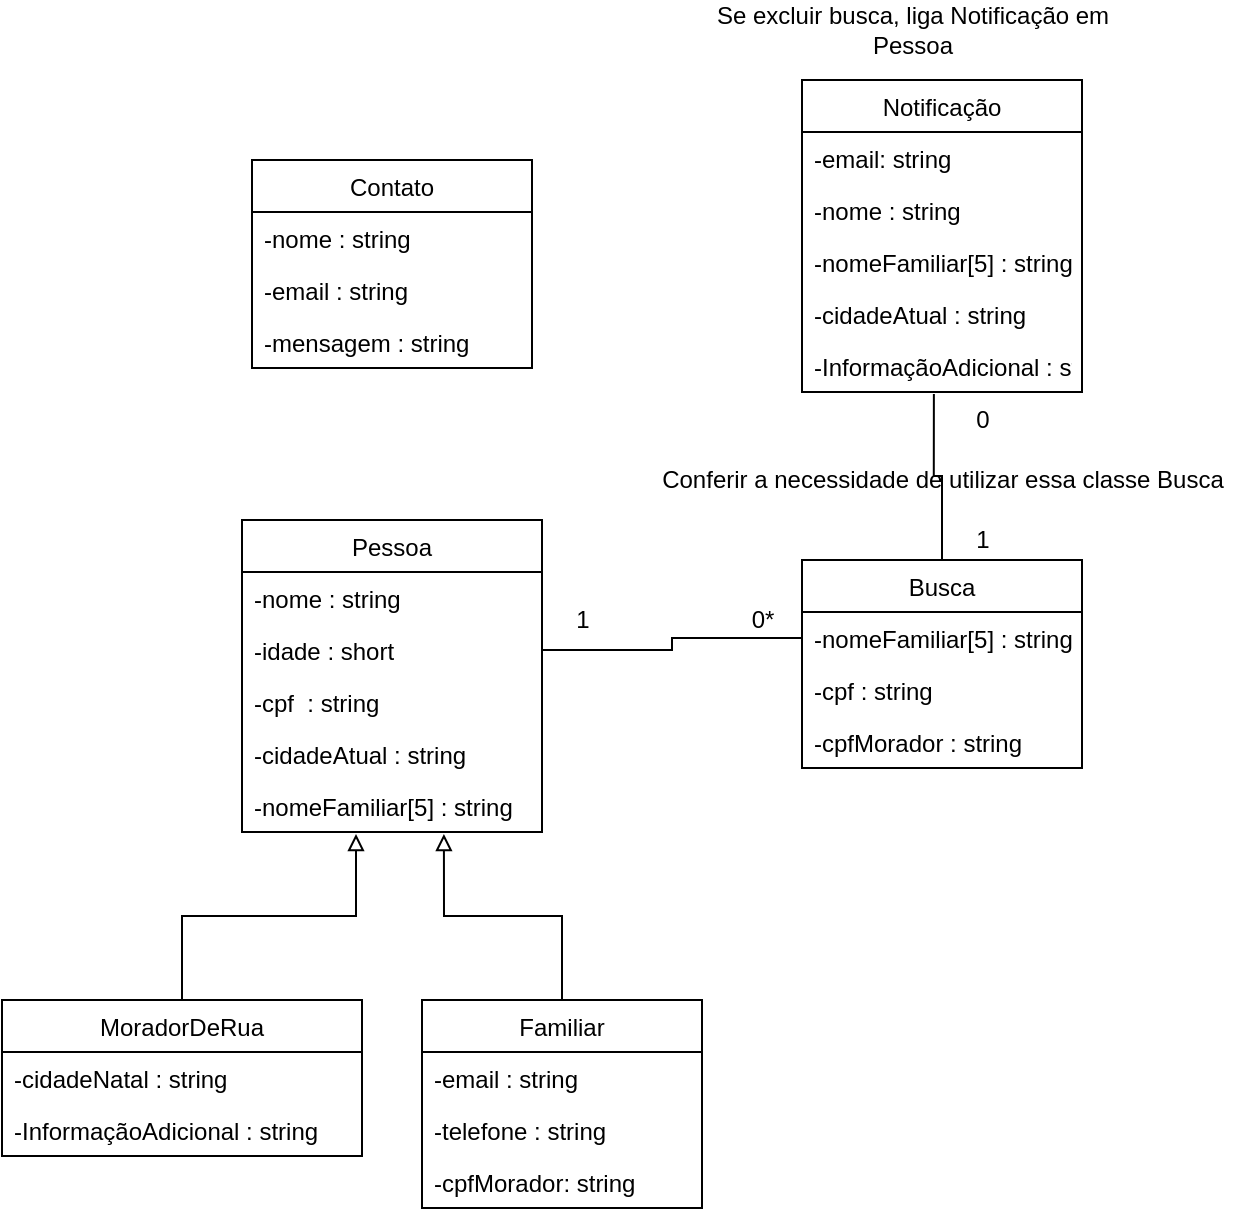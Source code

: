 <mxfile version="13.7.3" type="github">
  <diagram id="h2pMsY_fY3SbEEJT5J7Q" name="Page-1">
    <mxGraphModel dx="1185" dy="693" grid="1" gridSize="10" guides="1" tooltips="1" connect="1" arrows="1" fold="1" page="1" pageScale="1" pageWidth="850" pageHeight="1100" math="0" shadow="0">
      <root>
        <mxCell id="0" />
        <mxCell id="1" parent="0" />
        <mxCell id="0sH4e93rv22DoxFhIga--17" style="edgeStyle=orthogonalEdgeStyle;rounded=0;orthogonalLoop=1;jettySize=auto;html=1;entryX=0.38;entryY=1.038;entryDx=0;entryDy=0;entryPerimeter=0;endArrow=block;endFill=0;" parent="1" source="0sH4e93rv22DoxFhIga--8" target="0sH4e93rv22DoxFhIga--7" edge="1">
          <mxGeometry relative="1" as="geometry" />
        </mxCell>
        <mxCell id="0sH4e93rv22DoxFhIga--16" style="edgeStyle=orthogonalEdgeStyle;rounded=0;orthogonalLoop=1;jettySize=auto;html=1;entryX=0.673;entryY=1.038;entryDx=0;entryDy=0;entryPerimeter=0;endArrow=block;endFill=0;" parent="1" source="0sH4e93rv22DoxFhIga--14" target="0sH4e93rv22DoxFhIga--7" edge="1">
          <mxGeometry relative="1" as="geometry" />
        </mxCell>
        <mxCell id="0sH4e93rv22DoxFhIga--37" style="edgeStyle=orthogonalEdgeStyle;rounded=0;orthogonalLoop=1;jettySize=auto;html=1;exitX=0.5;exitY=0;exitDx=0;exitDy=0;entryX=0.471;entryY=1.038;entryDx=0;entryDy=0;entryPerimeter=0;endArrow=none;endFill=0;" parent="1" source="0sH4e93rv22DoxFhIga--22" target="0sH4e93rv22DoxFhIga--36" edge="1">
          <mxGeometry relative="1" as="geometry" />
        </mxCell>
        <mxCell id="0sH4e93rv22DoxFhIga--27" style="edgeStyle=orthogonalEdgeStyle;rounded=0;orthogonalLoop=1;jettySize=auto;html=1;entryX=0;entryY=0.5;entryDx=0;entryDy=0;endArrow=none;endFill=0;" parent="1" source="0sH4e93rv22DoxFhIga--3" target="0sH4e93rv22DoxFhIga--23" edge="1">
          <mxGeometry relative="1" as="geometry" />
        </mxCell>
        <mxCell id="0sH4e93rv22DoxFhIga--28" value="1" style="text;html=1;align=center;verticalAlign=middle;resizable=0;points=[];autosize=1;" parent="1" vertex="1">
          <mxGeometry x="410" y="390" width="20" height="20" as="geometry" />
        </mxCell>
        <mxCell id="0sH4e93rv22DoxFhIga--29" value="0*" style="text;html=1;align=center;verticalAlign=middle;resizable=0;points=[];autosize=1;" parent="1" vertex="1">
          <mxGeometry x="495" y="390" width="30" height="20" as="geometry" />
        </mxCell>
        <mxCell id="0sH4e93rv22DoxFhIga--38" value="0" style="text;html=1;align=center;verticalAlign=middle;resizable=0;points=[];autosize=1;" parent="1" vertex="1">
          <mxGeometry x="610" y="290" width="20" height="20" as="geometry" />
        </mxCell>
        <mxCell id="0sH4e93rv22DoxFhIga--39" value="1" style="text;html=1;align=center;verticalAlign=middle;resizable=0;points=[];autosize=1;" parent="1" vertex="1">
          <mxGeometry x="610" y="350" width="20" height="20" as="geometry" />
        </mxCell>
        <mxCell id="0sH4e93rv22DoxFhIga--1" value="Pessoa" style="swimlane;fontStyle=0;childLayout=stackLayout;horizontal=1;startSize=26;fillColor=none;horizontalStack=0;resizeParent=1;resizeParentMax=0;resizeLast=0;collapsible=1;marginBottom=0;" parent="1" vertex="1">
          <mxGeometry x="250" y="350" width="150" height="156" as="geometry" />
        </mxCell>
        <mxCell id="0sH4e93rv22DoxFhIga--2" value="-nome : string" style="text;strokeColor=none;fillColor=none;align=left;verticalAlign=top;spacingLeft=4;spacingRight=4;overflow=hidden;rotatable=0;points=[[0,0.5],[1,0.5]];portConstraint=eastwest;" parent="0sH4e93rv22DoxFhIga--1" vertex="1">
          <mxGeometry y="26" width="150" height="26" as="geometry" />
        </mxCell>
        <mxCell id="0sH4e93rv22DoxFhIga--3" value="-idade : short" style="text;strokeColor=none;fillColor=none;align=left;verticalAlign=top;spacingLeft=4;spacingRight=4;overflow=hidden;rotatable=0;points=[[0,0.5],[1,0.5]];portConstraint=eastwest;" parent="0sH4e93rv22DoxFhIga--1" vertex="1">
          <mxGeometry y="52" width="150" height="26" as="geometry" />
        </mxCell>
        <mxCell id="0sH4e93rv22DoxFhIga--4" value="-cpf  : string" style="text;strokeColor=none;fillColor=none;align=left;verticalAlign=top;spacingLeft=4;spacingRight=4;overflow=hidden;rotatable=0;points=[[0,0.5],[1,0.5]];portConstraint=eastwest;" parent="0sH4e93rv22DoxFhIga--1" vertex="1">
          <mxGeometry y="78" width="150" height="26" as="geometry" />
        </mxCell>
        <mxCell id="0sH4e93rv22DoxFhIga--6" value="-cidadeAtual : string" style="text;strokeColor=none;fillColor=none;align=left;verticalAlign=top;spacingLeft=4;spacingRight=4;overflow=hidden;rotatable=0;points=[[0,0.5],[1,0.5]];portConstraint=eastwest;" parent="0sH4e93rv22DoxFhIga--1" vertex="1">
          <mxGeometry y="104" width="150" height="26" as="geometry" />
        </mxCell>
        <mxCell id="0sH4e93rv22DoxFhIga--7" value="-nomeFamiliar[5] : string" style="text;strokeColor=none;fillColor=none;align=left;verticalAlign=top;spacingLeft=4;spacingRight=4;overflow=hidden;rotatable=0;points=[[0,0.5],[1,0.5]];portConstraint=eastwest;" parent="0sH4e93rv22DoxFhIga--1" vertex="1">
          <mxGeometry y="130" width="150" height="26" as="geometry" />
        </mxCell>
        <mxCell id="0sH4e93rv22DoxFhIga--8" value="MoradorDeRua" style="swimlane;fontStyle=0;childLayout=stackLayout;horizontal=1;startSize=26;fillColor=none;horizontalStack=0;resizeParent=1;resizeParentMax=0;resizeLast=0;collapsible=1;marginBottom=0;" parent="1" vertex="1">
          <mxGeometry x="130" y="590" width="180" height="78" as="geometry" />
        </mxCell>
        <mxCell id="0sH4e93rv22DoxFhIga--12" value="-cidadeNatal : string" style="text;strokeColor=none;fillColor=none;align=left;verticalAlign=top;spacingLeft=4;spacingRight=4;overflow=hidden;rotatable=0;points=[[0,0.5],[1,0.5]];portConstraint=eastwest;" parent="0sH4e93rv22DoxFhIga--8" vertex="1">
          <mxGeometry y="26" width="180" height="26" as="geometry" />
        </mxCell>
        <mxCell id="0sH4e93rv22DoxFhIga--35" value="-InformaçãoAdicional : string" style="text;strokeColor=none;fillColor=none;align=left;verticalAlign=top;spacingLeft=4;spacingRight=4;overflow=hidden;rotatable=0;points=[[0,0.5],[1,0.5]];portConstraint=eastwest;" parent="0sH4e93rv22DoxFhIga--8" vertex="1">
          <mxGeometry y="52" width="180" height="26" as="geometry" />
        </mxCell>
        <mxCell id="0sH4e93rv22DoxFhIga--14" value="Familiar" style="swimlane;fontStyle=0;childLayout=stackLayout;horizontal=1;startSize=26;fillColor=none;horizontalStack=0;resizeParent=1;resizeParentMax=0;resizeLast=0;collapsible=1;marginBottom=0;" parent="1" vertex="1">
          <mxGeometry x="340" y="590" width="140" height="104" as="geometry" />
        </mxCell>
        <mxCell id="0sH4e93rv22DoxFhIga--18" value="-email : string" style="text;strokeColor=none;fillColor=none;align=left;verticalAlign=top;spacingLeft=4;spacingRight=4;overflow=hidden;rotatable=0;points=[[0,0.5],[1,0.5]];portConstraint=eastwest;" parent="0sH4e93rv22DoxFhIga--14" vertex="1">
          <mxGeometry y="26" width="140" height="26" as="geometry" />
        </mxCell>
        <mxCell id="0sH4e93rv22DoxFhIga--19" value="-telefone : string" style="text;strokeColor=none;fillColor=none;align=left;verticalAlign=top;spacingLeft=4;spacingRight=4;overflow=hidden;rotatable=0;points=[[0,0.5],[1,0.5]];portConstraint=eastwest;" parent="0sH4e93rv22DoxFhIga--14" vertex="1">
          <mxGeometry y="52" width="140" height="26" as="geometry" />
        </mxCell>
        <mxCell id="0sH4e93rv22DoxFhIga--21" value="-cpfMorador: string" style="text;strokeColor=none;fillColor=none;align=left;verticalAlign=top;spacingLeft=4;spacingRight=4;overflow=hidden;rotatable=0;points=[[0,0.5],[1,0.5]];portConstraint=eastwest;" parent="0sH4e93rv22DoxFhIga--14" vertex="1">
          <mxGeometry y="78" width="140" height="26" as="geometry" />
        </mxCell>
        <mxCell id="0sH4e93rv22DoxFhIga--22" value="Busca" style="swimlane;fontStyle=0;childLayout=stackLayout;horizontal=1;startSize=26;fillColor=none;horizontalStack=0;resizeParent=1;resizeParentMax=0;resizeLast=0;collapsible=1;marginBottom=0;" parent="1" vertex="1">
          <mxGeometry x="530" y="370" width="140" height="104" as="geometry" />
        </mxCell>
        <mxCell id="0sH4e93rv22DoxFhIga--23" value="-nomeFamiliar[5] : string" style="text;strokeColor=none;fillColor=none;align=left;verticalAlign=top;spacingLeft=4;spacingRight=4;overflow=hidden;rotatable=0;points=[[0,0.5],[1,0.5]];portConstraint=eastwest;" parent="0sH4e93rv22DoxFhIga--22" vertex="1">
          <mxGeometry y="26" width="140" height="26" as="geometry" />
        </mxCell>
        <mxCell id="0sH4e93rv22DoxFhIga--24" value="-cpf : string" style="text;strokeColor=none;fillColor=none;align=left;verticalAlign=top;spacingLeft=4;spacingRight=4;overflow=hidden;rotatable=0;points=[[0,0.5],[1,0.5]];portConstraint=eastwest;" parent="0sH4e93rv22DoxFhIga--22" vertex="1">
          <mxGeometry y="52" width="140" height="26" as="geometry" />
        </mxCell>
        <mxCell id="0sH4e93rv22DoxFhIga--25" value="-cpfMorador : string" style="text;strokeColor=none;fillColor=none;align=left;verticalAlign=top;spacingLeft=4;spacingRight=4;overflow=hidden;rotatable=0;points=[[0,0.5],[1,0.5]];portConstraint=eastwest;" parent="0sH4e93rv22DoxFhIga--22" vertex="1">
          <mxGeometry y="78" width="140" height="26" as="geometry" />
        </mxCell>
        <mxCell id="0sH4e93rv22DoxFhIga--30" value="Notificação" style="swimlane;fontStyle=0;childLayout=stackLayout;horizontal=1;startSize=26;fillColor=none;horizontalStack=0;resizeParent=1;resizeParentMax=0;resizeLast=0;collapsible=1;marginBottom=0;" parent="1" vertex="1">
          <mxGeometry x="530" y="130" width="140" height="156" as="geometry" />
        </mxCell>
        <mxCell id="0sH4e93rv22DoxFhIga--31" value="-email: string" style="text;strokeColor=none;fillColor=none;align=left;verticalAlign=top;spacingLeft=4;spacingRight=4;overflow=hidden;rotatable=0;points=[[0,0.5],[1,0.5]];portConstraint=eastwest;" parent="0sH4e93rv22DoxFhIga--30" vertex="1">
          <mxGeometry y="26" width="140" height="26" as="geometry" />
        </mxCell>
        <mxCell id="0sH4e93rv22DoxFhIga--32" value="-nome : string" style="text;strokeColor=none;fillColor=none;align=left;verticalAlign=top;spacingLeft=4;spacingRight=4;overflow=hidden;rotatable=0;points=[[0,0.5],[1,0.5]];portConstraint=eastwest;" parent="0sH4e93rv22DoxFhIga--30" vertex="1">
          <mxGeometry y="52" width="140" height="26" as="geometry" />
        </mxCell>
        <mxCell id="0sH4e93rv22DoxFhIga--33" value="-nomeFamiliar[5] : string" style="text;strokeColor=none;fillColor=none;align=left;verticalAlign=top;spacingLeft=4;spacingRight=4;overflow=hidden;rotatable=0;points=[[0,0.5],[1,0.5]];portConstraint=eastwest;" parent="0sH4e93rv22DoxFhIga--30" vertex="1">
          <mxGeometry y="78" width="140" height="26" as="geometry" />
        </mxCell>
        <mxCell id="0sH4e93rv22DoxFhIga--34" value="-cidadeAtual : string" style="text;strokeColor=none;fillColor=none;align=left;verticalAlign=top;spacingLeft=4;spacingRight=4;overflow=hidden;rotatable=0;points=[[0,0.5],[1,0.5]];portConstraint=eastwest;" parent="0sH4e93rv22DoxFhIga--30" vertex="1">
          <mxGeometry y="104" width="140" height="26" as="geometry" />
        </mxCell>
        <mxCell id="0sH4e93rv22DoxFhIga--36" value="-InformaçãoAdicional : string" style="text;strokeColor=none;fillColor=none;align=left;verticalAlign=top;spacingLeft=4;spacingRight=4;overflow=hidden;rotatable=0;points=[[0,0.5],[1,0.5]];portConstraint=eastwest;" parent="0sH4e93rv22DoxFhIga--30" vertex="1">
          <mxGeometry y="130" width="140" height="26" as="geometry" />
        </mxCell>
        <mxCell id="0sH4e93rv22DoxFhIga--40" value="Contato" style="swimlane;fontStyle=0;childLayout=stackLayout;horizontal=1;startSize=26;fillColor=none;horizontalStack=0;resizeParent=1;resizeParentMax=0;resizeLast=0;collapsible=1;marginBottom=0;" parent="1" vertex="1">
          <mxGeometry x="255" y="170" width="140" height="104" as="geometry" />
        </mxCell>
        <mxCell id="0sH4e93rv22DoxFhIga--41" value="-nome : string" style="text;strokeColor=none;fillColor=none;align=left;verticalAlign=top;spacingLeft=4;spacingRight=4;overflow=hidden;rotatable=0;points=[[0,0.5],[1,0.5]];portConstraint=eastwest;" parent="0sH4e93rv22DoxFhIga--40" vertex="1">
          <mxGeometry y="26" width="140" height="26" as="geometry" />
        </mxCell>
        <mxCell id="0sH4e93rv22DoxFhIga--42" value="-email : string" style="text;strokeColor=none;fillColor=none;align=left;verticalAlign=top;spacingLeft=4;spacingRight=4;overflow=hidden;rotatable=0;points=[[0,0.5],[1,0.5]];portConstraint=eastwest;" parent="0sH4e93rv22DoxFhIga--40" vertex="1">
          <mxGeometry y="52" width="140" height="26" as="geometry" />
        </mxCell>
        <mxCell id="0sH4e93rv22DoxFhIga--43" value="-mensagem : string" style="text;strokeColor=none;fillColor=none;align=left;verticalAlign=top;spacingLeft=4;spacingRight=4;overflow=hidden;rotatable=0;points=[[0,0.5],[1,0.5]];portConstraint=eastwest;" parent="0sH4e93rv22DoxFhIga--40" vertex="1">
          <mxGeometry y="78" width="140" height="26" as="geometry" />
        </mxCell>
        <mxCell id="xqeKnumn-GumZO9aHTYu-1" value="Conferir a necessidade de utilizar essa classe Busca" style="text;html=1;align=center;verticalAlign=middle;resizable=0;points=[];autosize=1;" vertex="1" parent="1">
          <mxGeometry x="450" y="320" width="300" height="20" as="geometry" />
        </mxCell>
        <mxCell id="xqeKnumn-GumZO9aHTYu-2" value="Se excluir busca, liga Notificação em&lt;br&gt;Pessoa" style="text;html=1;align=center;verticalAlign=middle;resizable=0;points=[];autosize=1;" vertex="1" parent="1">
          <mxGeometry x="480" y="90" width="210" height="30" as="geometry" />
        </mxCell>
      </root>
    </mxGraphModel>
  </diagram>
</mxfile>
